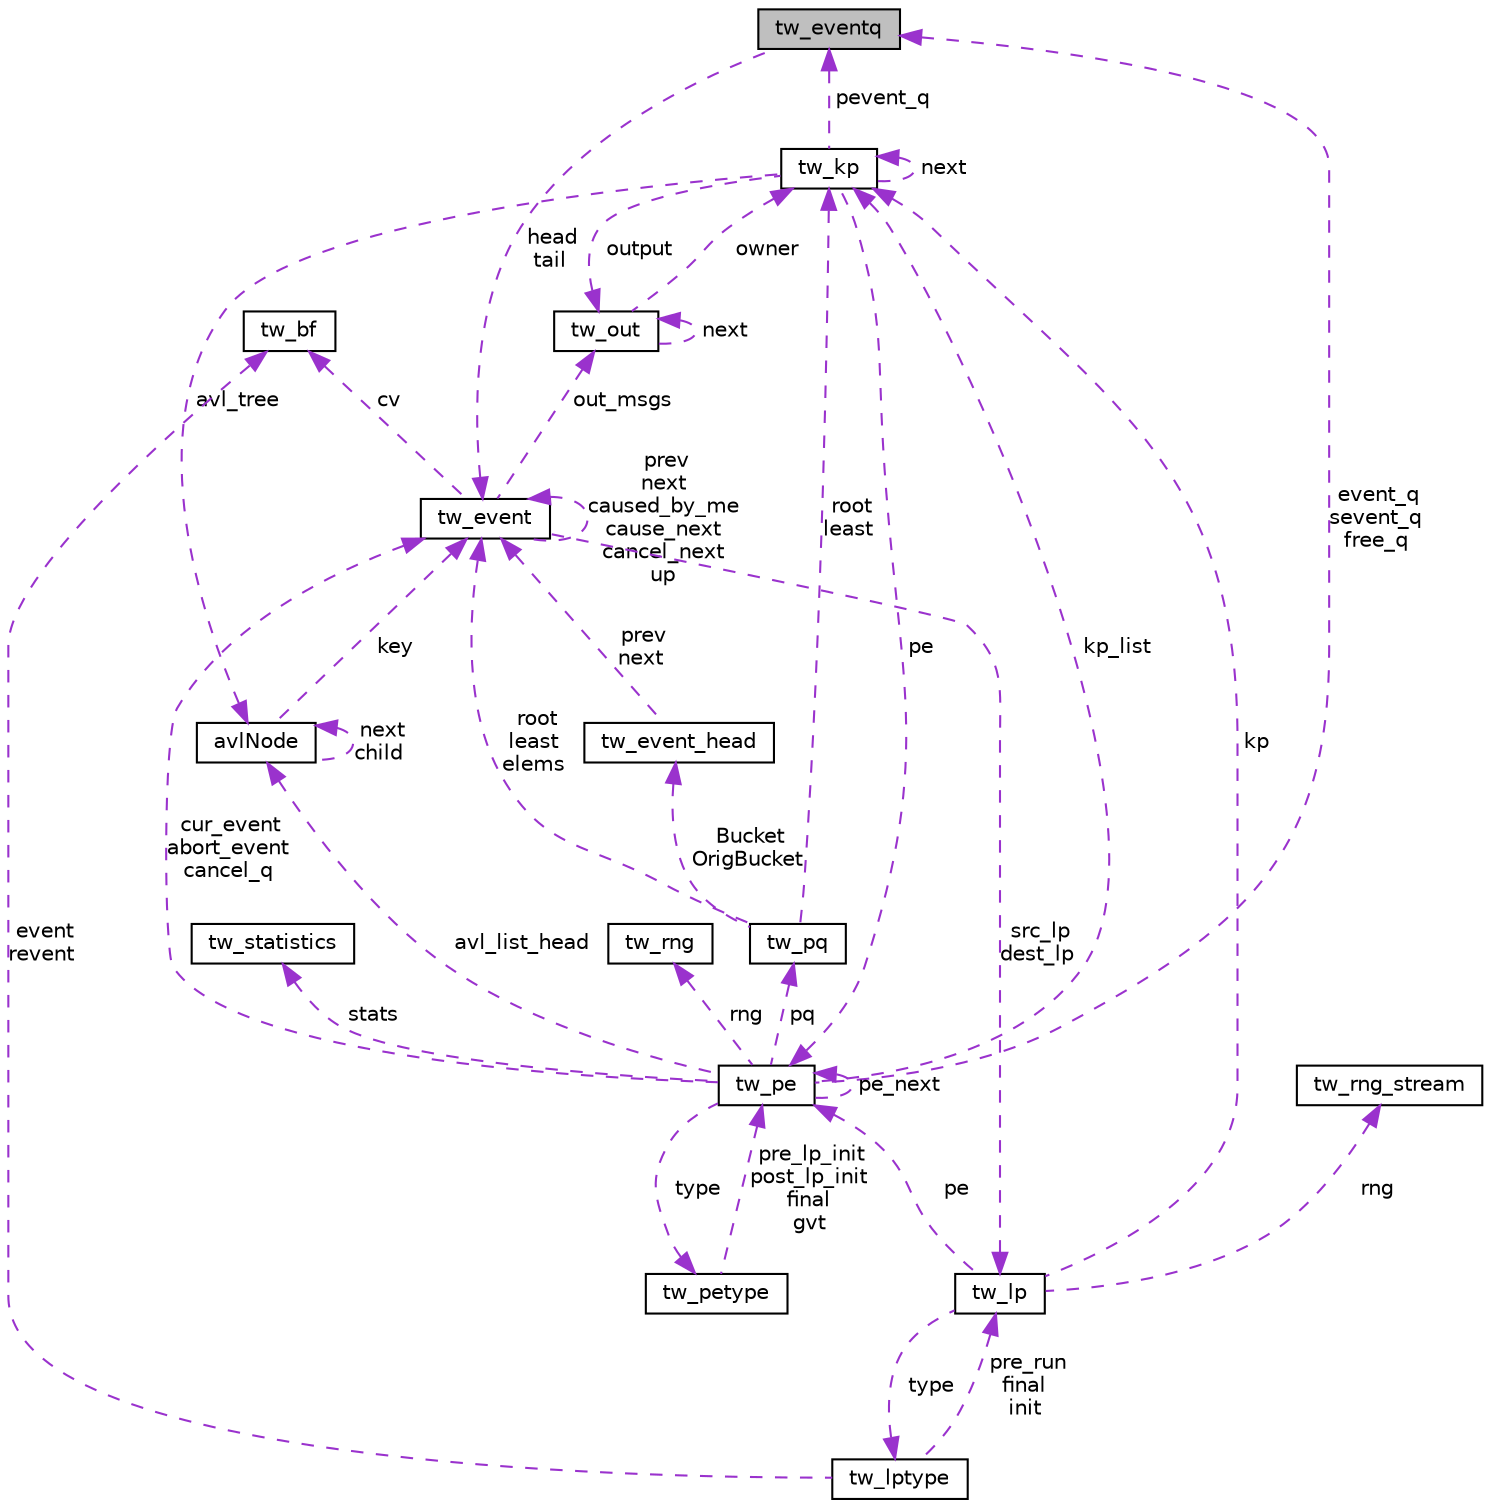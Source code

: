 digraph G
{
  edge [fontname="Helvetica",fontsize="10",labelfontname="Helvetica",labelfontsize="10"];
  node [fontname="Helvetica",fontsize="10",shape=record];
  Node1 [label="tw_eventq",height=0.2,width=0.4,color="black", fillcolor="grey75", style="filled" fontcolor="black"];
  Node2 -> Node1 [dir="back",color="darkorchid3",fontsize="10",style="dashed",label=" head\ntail" ,fontname="Helvetica"];
  Node2 [label="tw_event",height=0.2,width=0.4,color="black", fillcolor="white", style="filled",URL="$structtw__event.html",tooltip="Event Stucture."];
  Node3 -> Node2 [dir="back",color="darkorchid3",fontsize="10",style="dashed",label=" out_msgs" ,fontname="Helvetica"];
  Node3 [label="tw_out",height=0.2,width=0.4,color="black", fillcolor="white", style="filled",URL="$structtw__out.html",tooltip="Rollback-aware output mechanism."];
  Node3 -> Node3 [dir="back",color="darkorchid3",fontsize="10",style="dashed",label=" next" ,fontname="Helvetica"];
  Node4 -> Node3 [dir="back",color="darkorchid3",fontsize="10",style="dashed",label=" owner" ,fontname="Helvetica"];
  Node4 [label="tw_kp",height=0.2,width=0.4,color="black", fillcolor="white", style="filled",URL="$structtw__kp.html"];
  Node1 -> Node4 [dir="back",color="darkorchid3",fontsize="10",style="dashed",label=" pevent_q" ,fontname="Helvetica"];
  Node3 -> Node4 [dir="back",color="darkorchid3",fontsize="10",style="dashed",label=" output" ,fontname="Helvetica"];
  Node5 -> Node4 [dir="back",color="darkorchid3",fontsize="10",style="dashed",label=" avl_tree" ,fontname="Helvetica"];
  Node5 [label="avlNode",height=0.2,width=0.4,color="black", fillcolor="white", style="filled",URL="$structavlNode.html"];
  Node5 -> Node5 [dir="back",color="darkorchid3",fontsize="10",style="dashed",label=" next\nchild" ,fontname="Helvetica"];
  Node2 -> Node5 [dir="back",color="darkorchid3",fontsize="10",style="dashed",label=" key" ,fontname="Helvetica"];
  Node4 -> Node4 [dir="back",color="darkorchid3",fontsize="10",style="dashed",label=" next" ,fontname="Helvetica"];
  Node6 -> Node4 [dir="back",color="darkorchid3",fontsize="10",style="dashed",label=" pe" ,fontname="Helvetica"];
  Node6 [label="tw_pe",height=0.2,width=0.4,color="black", fillcolor="white", style="filled",URL="$structtw__pe.html",tooltip="Holds the entire PE state."];
  Node1 -> Node6 [dir="back",color="darkorchid3",fontsize="10",style="dashed",label=" event_q\nsevent_q\nfree_q" ,fontname="Helvetica"];
  Node7 -> Node6 [dir="back",color="darkorchid3",fontsize="10",style="dashed",label=" stats" ,fontname="Helvetica"];
  Node7 [label="tw_statistics",height=0.2,width=0.4,color="black", fillcolor="white", style="filled",URL="$structtw__statistics.html",tooltip="Statistics tallied over the duration of the simulation."];
  Node8 -> Node6 [dir="back",color="darkorchid3",fontsize="10",style="dashed",label=" type" ,fontname="Helvetica"];
  Node8 [label="tw_petype",height=0.2,width=0.4,color="black", fillcolor="white", style="filled",URL="$structtw__petype.html",tooltip="Virtual Functions for per PE ops."];
  Node6 -> Node8 [dir="back",color="darkorchid3",fontsize="10",style="dashed",label=" pre_lp_init\npost_lp_init\nfinal\ngvt" ,fontname="Helvetica"];
  Node5 -> Node6 [dir="back",color="darkorchid3",fontsize="10",style="dashed",label=" avl_list_head" ,fontname="Helvetica"];
  Node9 -> Node6 [dir="back",color="darkorchid3",fontsize="10",style="dashed",label=" pq" ,fontname="Helvetica"];
  Node9 [label="tw_pq",height=0.2,width=0.4,color="black", fillcolor="white", style="filled",URL="$structtw__pq.html"];
  Node10 -> Node9 [dir="back",color="darkorchid3",fontsize="10",style="dashed",label=" Bucket\nOrigBucket" ,fontname="Helvetica"];
  Node10 [label="tw_event_head",height=0.2,width=0.4,color="black", fillcolor="white", style="filled",URL="$structtw__event__head.html"];
  Node2 -> Node10 [dir="back",color="darkorchid3",fontsize="10",style="dashed",label=" prev\nnext" ,fontname="Helvetica"];
  Node2 -> Node9 [dir="back",color="darkorchid3",fontsize="10",style="dashed",label=" root\nleast\nelems" ,fontname="Helvetica"];
  Node4 -> Node9 [dir="back",color="darkorchid3",fontsize="10",style="dashed",label=" root\nleast" ,fontname="Helvetica"];
  Node2 -> Node6 [dir="back",color="darkorchid3",fontsize="10",style="dashed",label=" cur_event\nabort_event\ncancel_q" ,fontname="Helvetica"];
  Node4 -> Node6 [dir="back",color="darkorchid3",fontsize="10",style="dashed",label=" kp_list" ,fontname="Helvetica"];
  Node6 -> Node6 [dir="back",color="darkorchid3",fontsize="10",style="dashed",label=" pe_next" ,fontname="Helvetica"];
  Node11 -> Node6 [dir="back",color="darkorchid3",fontsize="10",style="dashed",label=" rng" ,fontname="Helvetica"];
  Node11 [label="tw_rng",height=0.2,width=0.4,color="black", fillcolor="white", style="filled",URL="$structtw__rng.html"];
  Node12 -> Node2 [dir="back",color="darkorchid3",fontsize="10",style="dashed",label=" src_lp\ndest_lp" ,fontname="Helvetica"];
  Node12 [label="tw_lp",height=0.2,width=0.4,color="black", fillcolor="white", style="filled",URL="$structtw__lp.html",tooltip="LP State Structure."];
  Node13 -> Node12 [dir="back",color="darkorchid3",fontsize="10",style="dashed",label=" rng" ,fontname="Helvetica"];
  Node13 [label="tw_rng_stream",height=0.2,width=0.4,color="black", fillcolor="white", style="filled",URL="$structtw__rng__stream.html"];
  Node14 -> Node12 [dir="back",color="darkorchid3",fontsize="10",style="dashed",label=" type" ,fontname="Helvetica"];
  Node14 [label="tw_lptype",height=0.2,width=0.4,color="black", fillcolor="white", style="filled",URL="$structtw__lptype.html",tooltip="Function Pointers for ROSS Event Handlers."];
  Node15 -> Node14 [dir="back",color="darkorchid3",fontsize="10",style="dashed",label=" event\nrevent" ,fontname="Helvetica"];
  Node15 [label="tw_bf",height=0.2,width=0.4,color="black", fillcolor="white", style="filled",URL="$structtw__bf.html",tooltip="Reverse Computation Bitfield."];
  Node12 -> Node14 [dir="back",color="darkorchid3",fontsize="10",style="dashed",label=" pre_run\nfinal\ninit" ,fontname="Helvetica"];
  Node4 -> Node12 [dir="back",color="darkorchid3",fontsize="10",style="dashed",label=" kp" ,fontname="Helvetica"];
  Node6 -> Node12 [dir="back",color="darkorchid3",fontsize="10",style="dashed",label=" pe" ,fontname="Helvetica"];
  Node15 -> Node2 [dir="back",color="darkorchid3",fontsize="10",style="dashed",label=" cv" ,fontname="Helvetica"];
  Node2 -> Node2 [dir="back",color="darkorchid3",fontsize="10",style="dashed",label=" prev\nnext\ncaused_by_me\ncause_next\ncancel_next\nup" ,fontname="Helvetica"];
}
